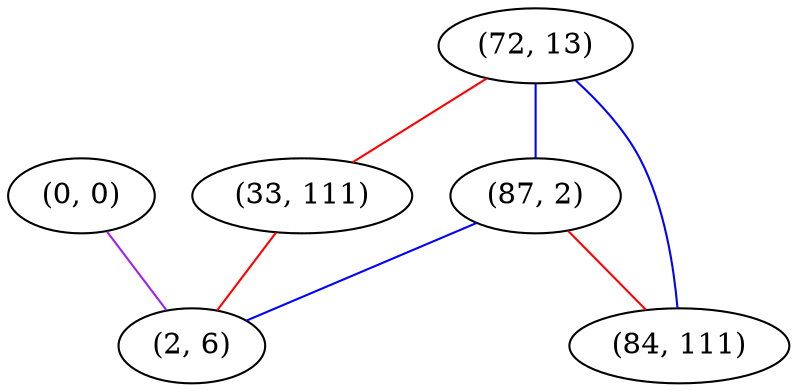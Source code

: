 graph "" {
"(0, 0)";
"(72, 13)";
"(87, 2)";
"(33, 111)";
"(2, 6)";
"(84, 111)";
"(0, 0)" -- "(2, 6)"  [color=purple, key=0, weight=4];
"(72, 13)" -- "(84, 111)"  [color=blue, key=0, weight=3];
"(72, 13)" -- "(87, 2)"  [color=blue, key=0, weight=3];
"(72, 13)" -- "(33, 111)"  [color=red, key=0, weight=1];
"(87, 2)" -- "(84, 111)"  [color=red, key=0, weight=1];
"(87, 2)" -- "(2, 6)"  [color=blue, key=0, weight=3];
"(33, 111)" -- "(2, 6)"  [color=red, key=0, weight=1];
}
